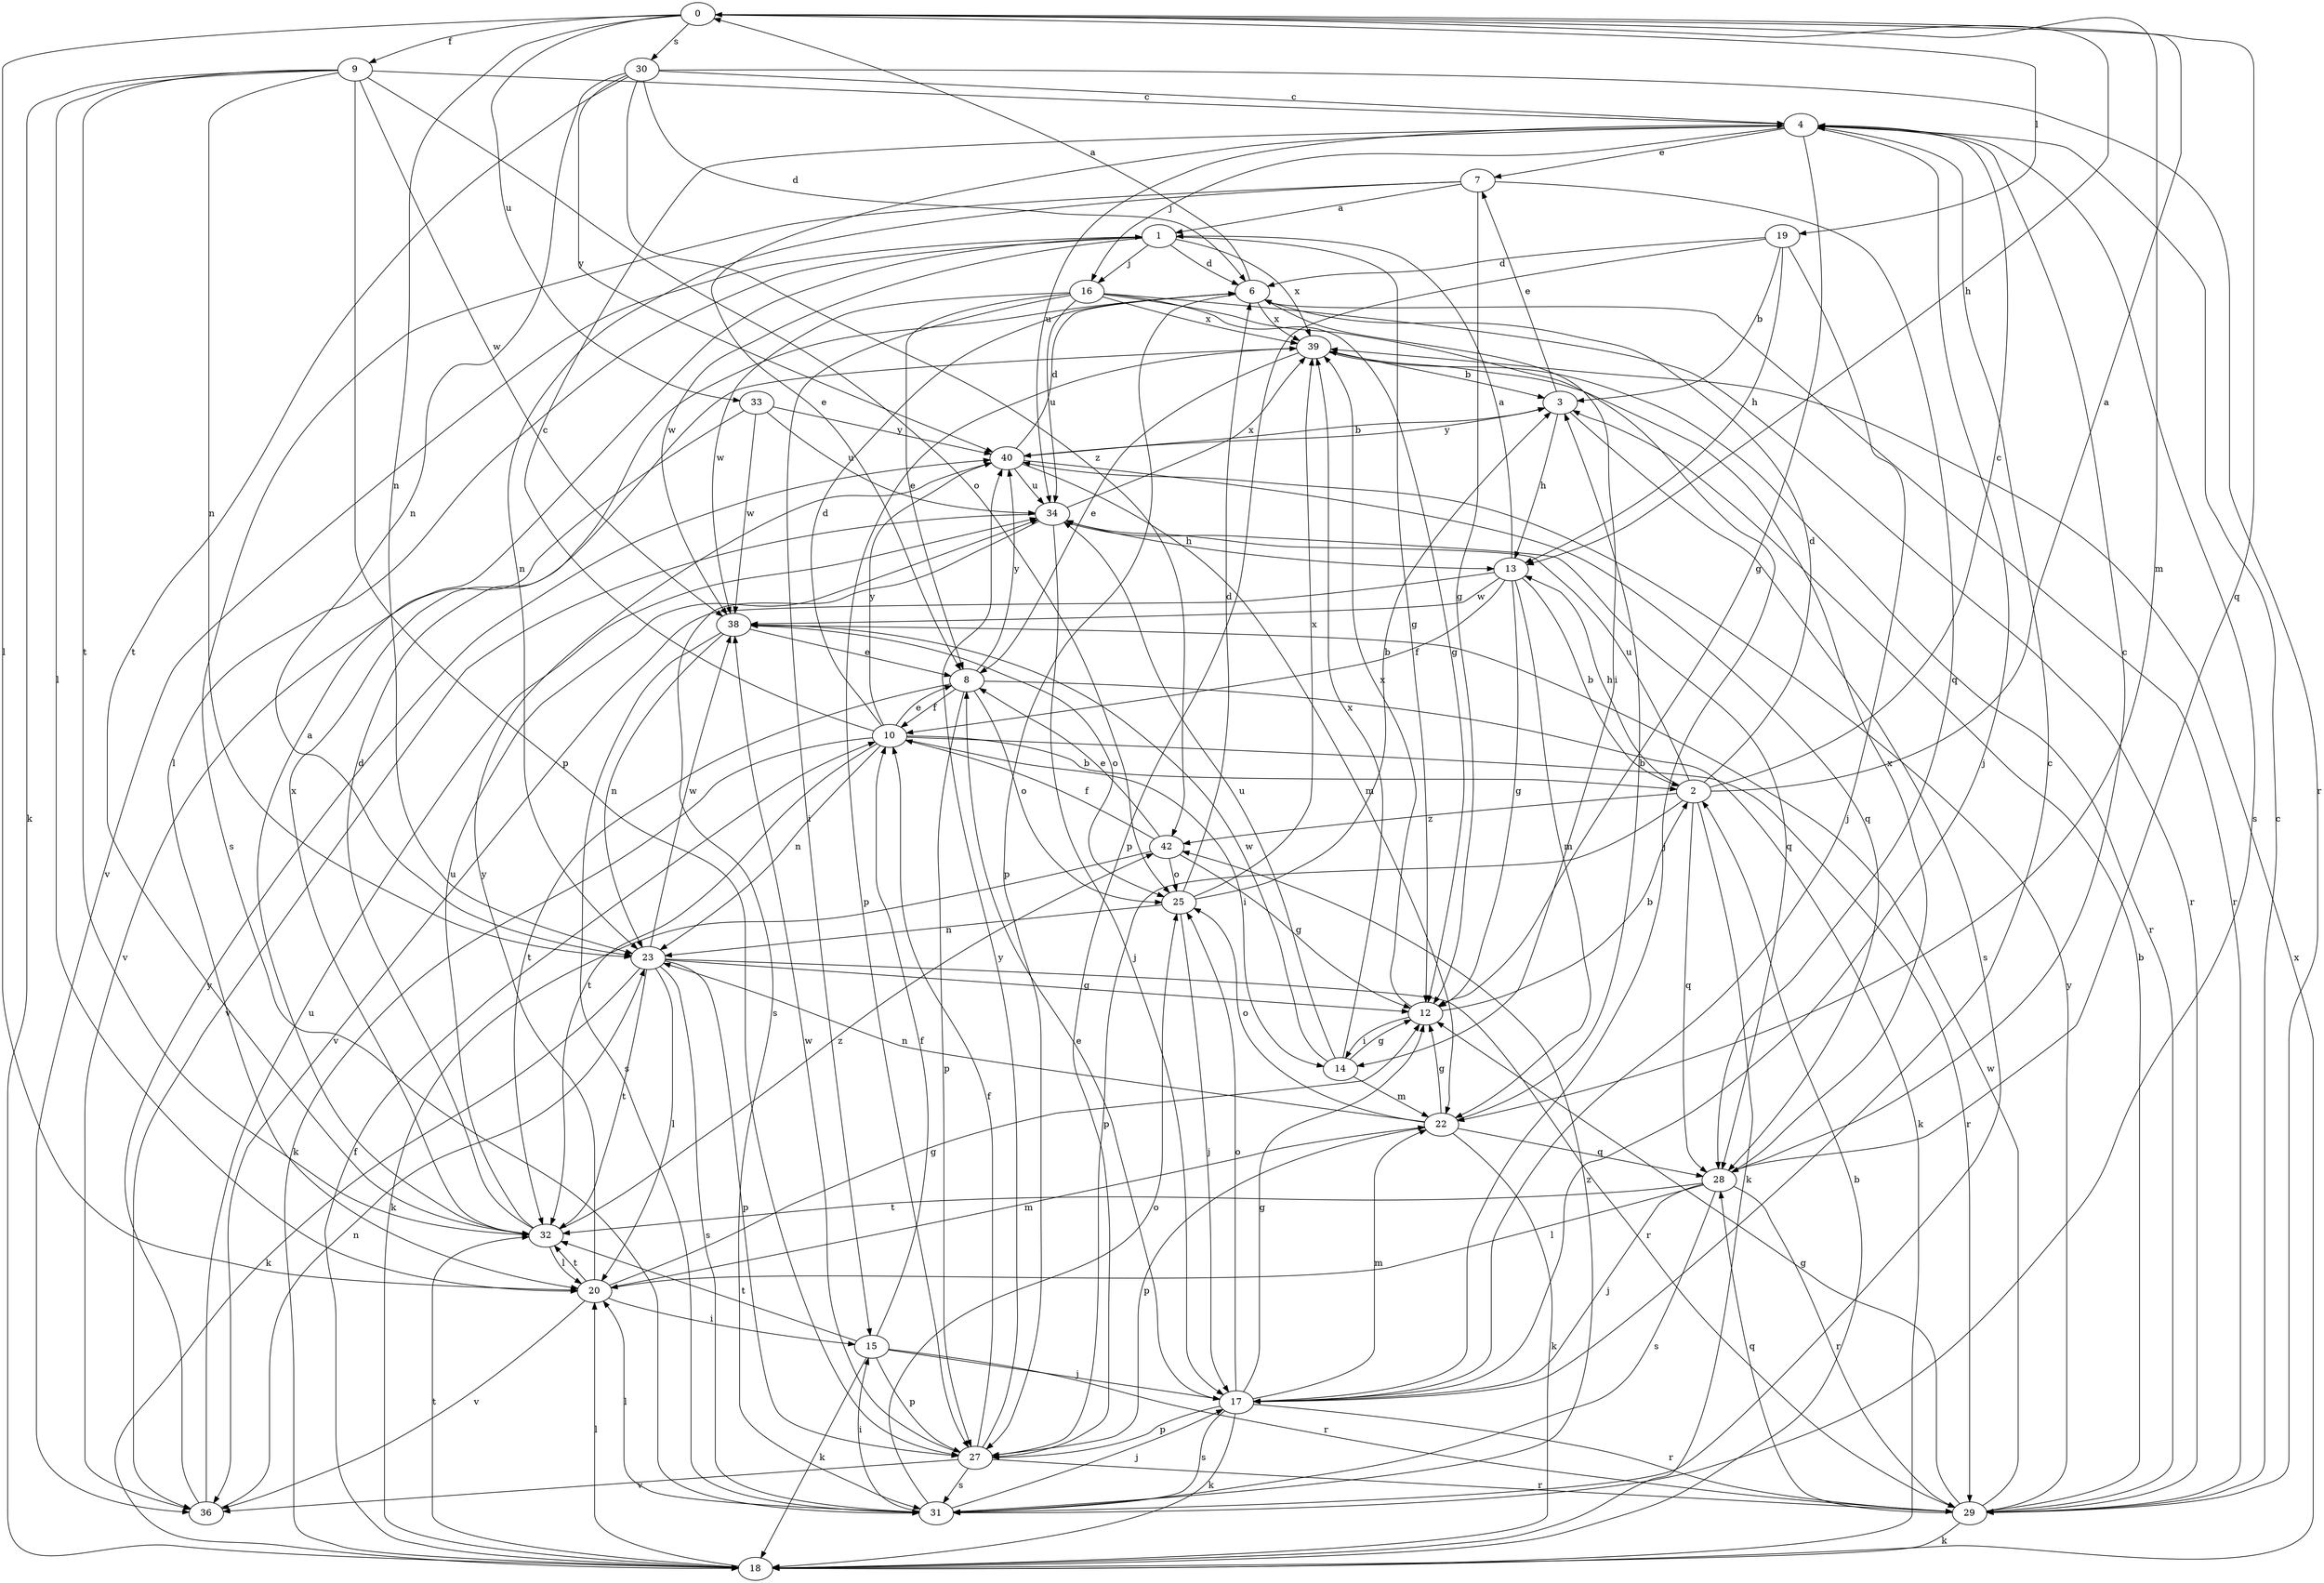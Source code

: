 strict digraph  {
0;
1;
2;
3;
4;
6;
7;
8;
9;
10;
12;
13;
14;
15;
16;
17;
18;
19;
20;
22;
23;
25;
27;
28;
29;
30;
31;
32;
33;
34;
36;
38;
39;
40;
42;
0 -> 9  [label=f];
0 -> 13  [label=h];
0 -> 19  [label=l];
0 -> 20  [label=l];
0 -> 22  [label=m];
0 -> 23  [label=n];
0 -> 28  [label=q];
0 -> 30  [label=s];
0 -> 33  [label=u];
1 -> 6  [label=d];
1 -> 12  [label=g];
1 -> 16  [label=j];
1 -> 20  [label=l];
1 -> 36  [label=v];
1 -> 38  [label=w];
1 -> 39  [label=x];
2 -> 0  [label=a];
2 -> 4  [label=c];
2 -> 6  [label=d];
2 -> 13  [label=h];
2 -> 18  [label=k];
2 -> 27  [label=p];
2 -> 28  [label=q];
2 -> 34  [label=u];
2 -> 42  [label=z];
3 -> 7  [label=e];
3 -> 13  [label=h];
3 -> 31  [label=s];
3 -> 40  [label=y];
4 -> 7  [label=e];
4 -> 8  [label=e];
4 -> 12  [label=g];
4 -> 16  [label=j];
4 -> 17  [label=j];
4 -> 31  [label=s];
4 -> 34  [label=u];
6 -> 0  [label=a];
6 -> 14  [label=i];
6 -> 27  [label=p];
6 -> 29  [label=r];
6 -> 39  [label=x];
7 -> 1  [label=a];
7 -> 12  [label=g];
7 -> 23  [label=n];
7 -> 28  [label=q];
7 -> 31  [label=s];
8 -> 10  [label=f];
8 -> 18  [label=k];
8 -> 25  [label=o];
8 -> 27  [label=p];
8 -> 32  [label=t];
8 -> 40  [label=y];
9 -> 4  [label=c];
9 -> 18  [label=k];
9 -> 20  [label=l];
9 -> 23  [label=n];
9 -> 25  [label=o];
9 -> 27  [label=p];
9 -> 32  [label=t];
9 -> 38  [label=w];
10 -> 2  [label=b];
10 -> 4  [label=c];
10 -> 6  [label=d];
10 -> 8  [label=e];
10 -> 14  [label=i];
10 -> 18  [label=k];
10 -> 23  [label=n];
10 -> 29  [label=r];
10 -> 32  [label=t];
10 -> 40  [label=y];
12 -> 2  [label=b];
12 -> 14  [label=i];
12 -> 39  [label=x];
13 -> 1  [label=a];
13 -> 2  [label=b];
13 -> 10  [label=f];
13 -> 12  [label=g];
13 -> 22  [label=m];
13 -> 36  [label=v];
13 -> 38  [label=w];
14 -> 12  [label=g];
14 -> 22  [label=m];
14 -> 34  [label=u];
14 -> 38  [label=w];
14 -> 39  [label=x];
15 -> 10  [label=f];
15 -> 17  [label=j];
15 -> 18  [label=k];
15 -> 27  [label=p];
15 -> 29  [label=r];
15 -> 32  [label=t];
16 -> 8  [label=e];
16 -> 12  [label=g];
16 -> 15  [label=i];
16 -> 17  [label=j];
16 -> 29  [label=r];
16 -> 34  [label=u];
16 -> 38  [label=w];
16 -> 39  [label=x];
17 -> 4  [label=c];
17 -> 8  [label=e];
17 -> 12  [label=g];
17 -> 18  [label=k];
17 -> 22  [label=m];
17 -> 25  [label=o];
17 -> 27  [label=p];
17 -> 29  [label=r];
17 -> 31  [label=s];
18 -> 2  [label=b];
18 -> 10  [label=f];
18 -> 20  [label=l];
18 -> 32  [label=t];
18 -> 39  [label=x];
19 -> 3  [label=b];
19 -> 6  [label=d];
19 -> 13  [label=h];
19 -> 17  [label=j];
19 -> 27  [label=p];
20 -> 12  [label=g];
20 -> 15  [label=i];
20 -> 22  [label=m];
20 -> 32  [label=t];
20 -> 36  [label=v];
20 -> 40  [label=y];
22 -> 3  [label=b];
22 -> 12  [label=g];
22 -> 18  [label=k];
22 -> 23  [label=n];
22 -> 25  [label=o];
22 -> 27  [label=p];
22 -> 28  [label=q];
23 -> 12  [label=g];
23 -> 18  [label=k];
23 -> 20  [label=l];
23 -> 27  [label=p];
23 -> 29  [label=r];
23 -> 31  [label=s];
23 -> 32  [label=t];
23 -> 38  [label=w];
25 -> 3  [label=b];
25 -> 6  [label=d];
25 -> 17  [label=j];
25 -> 23  [label=n];
25 -> 39  [label=x];
27 -> 10  [label=f];
27 -> 29  [label=r];
27 -> 31  [label=s];
27 -> 36  [label=v];
27 -> 38  [label=w];
27 -> 40  [label=y];
28 -> 4  [label=c];
28 -> 17  [label=j];
28 -> 20  [label=l];
28 -> 29  [label=r];
28 -> 31  [label=s];
28 -> 32  [label=t];
28 -> 39  [label=x];
29 -> 3  [label=b];
29 -> 4  [label=c];
29 -> 12  [label=g];
29 -> 18  [label=k];
29 -> 28  [label=q];
29 -> 38  [label=w];
29 -> 40  [label=y];
30 -> 4  [label=c];
30 -> 6  [label=d];
30 -> 23  [label=n];
30 -> 29  [label=r];
30 -> 32  [label=t];
30 -> 40  [label=y];
30 -> 42  [label=z];
31 -> 15  [label=i];
31 -> 17  [label=j];
31 -> 20  [label=l];
31 -> 25  [label=o];
31 -> 42  [label=z];
32 -> 1  [label=a];
32 -> 6  [label=d];
32 -> 20  [label=l];
32 -> 34  [label=u];
32 -> 39  [label=x];
32 -> 42  [label=z];
33 -> 34  [label=u];
33 -> 36  [label=v];
33 -> 38  [label=w];
33 -> 40  [label=y];
34 -> 13  [label=h];
34 -> 17  [label=j];
34 -> 28  [label=q];
34 -> 31  [label=s];
34 -> 36  [label=v];
34 -> 39  [label=x];
36 -> 23  [label=n];
36 -> 34  [label=u];
36 -> 40  [label=y];
38 -> 8  [label=e];
38 -> 23  [label=n];
38 -> 25  [label=o];
38 -> 31  [label=s];
39 -> 3  [label=b];
39 -> 8  [label=e];
39 -> 27  [label=p];
39 -> 29  [label=r];
40 -> 3  [label=b];
40 -> 6  [label=d];
40 -> 22  [label=m];
40 -> 28  [label=q];
40 -> 34  [label=u];
42 -> 8  [label=e];
42 -> 10  [label=f];
42 -> 12  [label=g];
42 -> 18  [label=k];
42 -> 25  [label=o];
}

